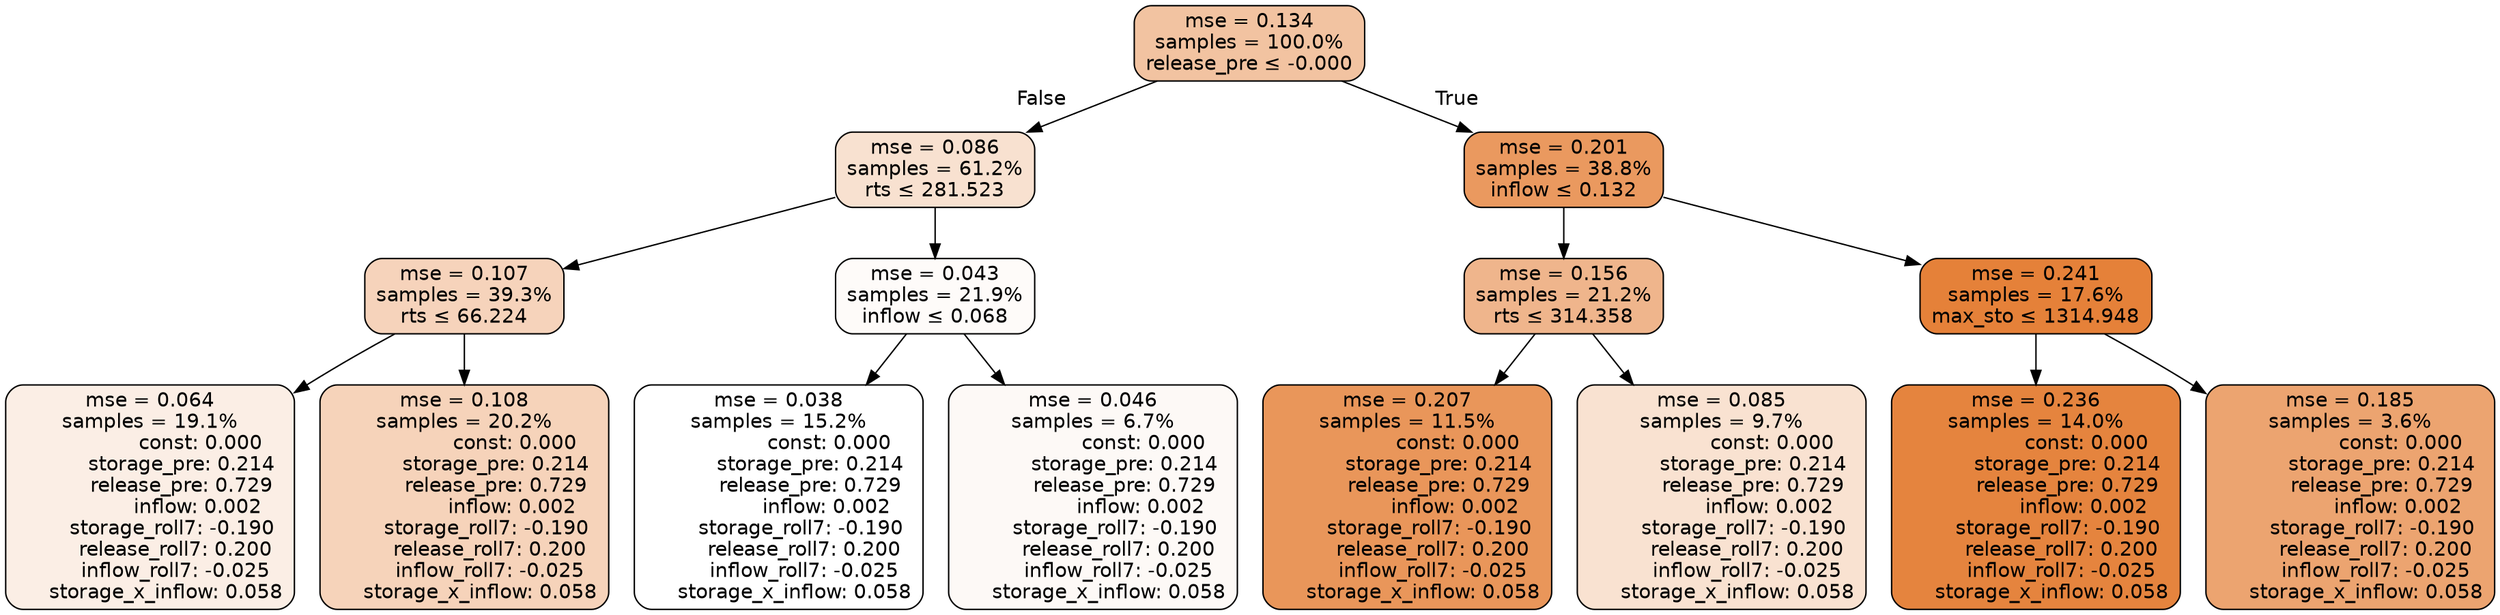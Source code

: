 digraph tree {
node [shape=rectangle, style="filled, rounded", color="black", fontname=helvetica] ;
edge [fontname=helvetica] ;
	"0" [label="mse = 0.134
samples = 100.0%
release_pre &le; -0.000", fillcolor="#f2c3a1"]
	"1" [label="mse = 0.086
samples = 61.2%
rts &le; 281.523", fillcolor="#f8e1d0"]
	"2" [label="mse = 0.107
samples = 39.3%
rts &le; 66.224", fillcolor="#f6d3bb"]
	"3" [label="mse = 0.064
samples = 19.1%
                const: 0.000
          storage_pre: 0.214
          release_pre: 0.729
               inflow: 0.002
       storage_roll7: -0.190
        release_roll7: 0.200
        inflow_roll7: -0.025
     storage_x_inflow: 0.058", fillcolor="#fbeee5"]
	"4" [label="mse = 0.108
samples = 20.2%
                const: 0.000
          storage_pre: 0.214
          release_pre: 0.729
               inflow: 0.002
       storage_roll7: -0.190
        release_roll7: 0.200
        inflow_roll7: -0.025
     storage_x_inflow: 0.058", fillcolor="#f6d3ba"]
	"5" [label="mse = 0.043
samples = 21.9%
inflow &le; 0.068", fillcolor="#fefbf9"]
	"6" [label="mse = 0.038
samples = 15.2%
                const: 0.000
          storage_pre: 0.214
          release_pre: 0.729
               inflow: 0.002
       storage_roll7: -0.190
        release_roll7: 0.200
        inflow_roll7: -0.025
     storage_x_inflow: 0.058", fillcolor="#ffffff"]
	"7" [label="mse = 0.046
samples = 6.7%
                const: 0.000
          storage_pre: 0.214
          release_pre: 0.729
               inflow: 0.002
       storage_roll7: -0.190
        release_roll7: 0.200
        inflow_roll7: -0.025
     storage_x_inflow: 0.058", fillcolor="#fdf9f6"]
	"8" [label="mse = 0.201
samples = 38.8%
inflow &le; 0.132", fillcolor="#ea995f"]
	"9" [label="mse = 0.156
samples = 21.2%
rts &le; 314.358", fillcolor="#efb58c"]
	"10" [label="mse = 0.207
samples = 11.5%
                const: 0.000
          storage_pre: 0.214
          release_pre: 0.729
               inflow: 0.002
       storage_roll7: -0.190
        release_roll7: 0.200
        inflow_roll7: -0.025
     storage_x_inflow: 0.058", fillcolor="#e9965a"]
	"11" [label="mse = 0.085
samples = 9.7%
                const: 0.000
          storage_pre: 0.214
          release_pre: 0.729
               inflow: 0.002
       storage_roll7: -0.190
        release_roll7: 0.200
        inflow_roll7: -0.025
     storage_x_inflow: 0.058", fillcolor="#f9e2d1"]
	"12" [label="mse = 0.241
samples = 17.6%
max_sto &le; 1314.948", fillcolor="#e58139"]
	"13" [label="mse = 0.236
samples = 14.0%
                const: 0.000
          storage_pre: 0.214
          release_pre: 0.729
               inflow: 0.002
       storage_roll7: -0.190
        release_roll7: 0.200
        inflow_roll7: -0.025
     storage_x_inflow: 0.058", fillcolor="#e5843e"]
	"14" [label="mse = 0.185
samples = 3.6%
                const: 0.000
          storage_pre: 0.214
          release_pre: 0.729
               inflow: 0.002
       storage_roll7: -0.190
        release_roll7: 0.200
        inflow_roll7: -0.025
     storage_x_inflow: 0.058", fillcolor="#eca470"]

	"0" -> "1" [labeldistance=2.5, labelangle=45, headlabel="False"]
	"1" -> "2"
	"2" -> "3"
	"2" -> "4"
	"1" -> "5"
	"5" -> "6"
	"5" -> "7"
	"0" -> "8" [labeldistance=2.5, labelangle=-45, headlabel="True"]
	"8" -> "9"
	"9" -> "10"
	"9" -> "11"
	"8" -> "12"
	"12" -> "13"
	"12" -> "14"
}